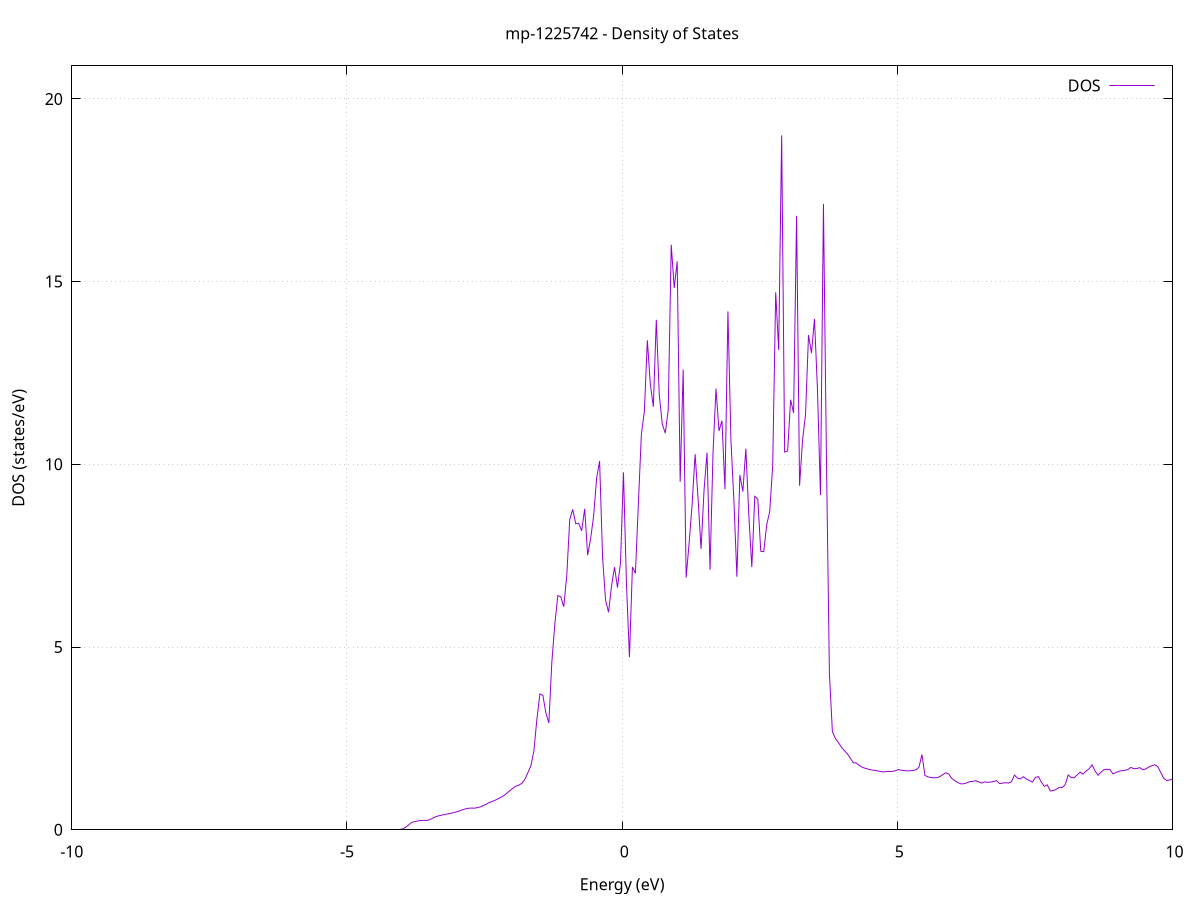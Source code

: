 set title 'mp-1225742 - Density of States'
set xlabel 'Energy (eV)'
set ylabel 'DOS (states/eV)'
set grid
set xrange [-10:10]
set yrange [0:20.903]
set xzeroaxis lt -1
set terminal png size 800,600
set output 'mp-1225742_dos_gnuplot.png'
plot '-' using 1:2 with lines title 'DOS'
-69.067800 0.000000
-69.013600 0.000000
-68.959400 0.000000
-68.905100 0.000000
-68.850900 0.000000
-68.796700 0.000000
-68.742400 0.000000
-68.688200 0.000000
-68.634000 0.000000
-68.579700 0.000000
-68.525500 0.000000
-68.471300 0.000000
-68.417000 0.000000
-68.362800 0.000000
-68.308600 0.000000
-68.254300 0.000000
-68.200100 0.000000
-68.145900 0.000000
-68.091600 0.000000
-68.037400 0.000000
-67.983200 0.000000
-67.929000 0.000000
-67.874700 0.000000
-67.820500 0.000000
-67.766300 0.000000
-67.712000 0.000000
-67.657800 0.000000
-67.603600 0.000000
-67.549300 0.000000
-67.495100 0.000000
-67.440900 0.000000
-67.386600 0.000000
-67.332400 0.000000
-67.278200 0.000000
-67.223900 0.000000
-67.169700 0.000000
-67.115500 0.000000
-67.061200 0.000000
-67.007000 0.000000
-66.952800 0.000000
-66.898500 0.000000
-66.844300 0.000000
-66.790100 0.000000
-66.735800 0.000000
-66.681600 0.000000
-66.627400 0.000000
-66.573100 0.000000
-66.518900 0.000000
-66.464700 0.000000
-66.410400 0.000000
-66.356200 0.000000
-66.302000 0.000000
-66.247800 0.000000
-66.193500 0.000000
-66.139300 0.000000
-66.085100 0.000000
-66.030800 0.000000
-65.976600 0.000000
-65.922400 0.000000
-65.868100 0.000000
-65.813900 0.000000
-65.759700 0.000000
-65.705400 0.000000
-65.651200 0.000000
-65.597000 0.000000
-65.542700 0.000000
-65.488500 0.000000
-65.434300 0.000000
-65.380000 0.000000
-65.325800 0.000000
-65.271600 0.000000
-65.217300 0.000000
-65.163100 0.000000
-65.108900 0.000000
-65.054600 0.000000
-65.000400 0.000000
-64.946200 0.000000
-64.891900 0.000000
-64.837700 0.000000
-64.783500 0.000000
-64.729200 0.000000
-64.675000 0.000000
-64.620800 0.000000
-64.566500 0.000000
-64.512300 0.000000
-64.458100 0.000000
-64.403900 0.000000
-64.349600 0.000000
-64.295400 0.000000
-64.241200 0.000000
-64.186900 0.000000
-64.132700 0.000000
-64.078500 0.000000
-64.024200 0.000000
-63.970000 0.000000
-63.915800 0.000000
-63.861500 0.000000
-63.807300 0.000000
-63.753100 0.000000
-63.698800 0.000000
-63.644600 0.000000
-63.590400 0.000000
-63.536100 0.000000
-63.481900 0.000000
-63.427700 0.000000
-63.373400 0.000000
-63.319200 0.000000
-63.265000 0.000000
-63.210700 0.000000
-63.156500 0.000000
-63.102300 0.000000
-63.048000 0.000000
-62.993800 0.000000
-62.939600 0.000000
-62.885300 0.000000
-62.831100 0.000000
-62.776900 0.000000
-62.722700 0.000000
-62.668400 0.000000
-62.614200 0.000000
-62.560000 0.000000
-62.505700 0.000000
-62.451500 0.000000
-62.397300 0.000000
-62.343000 0.000000
-62.288800 0.000000
-62.234600 0.000000
-62.180300 0.000000
-62.126100 0.000000
-62.071900 0.000000
-62.017600 0.000000
-61.963400 0.000000
-61.909200 0.000000
-61.854900 0.000000
-61.800700 0.000000
-61.746500 0.000000
-61.692200 0.000000
-61.638000 0.000000
-61.583800 0.000000
-61.529500 0.000000
-61.475300 0.000000
-61.421100 0.000000
-61.366800 0.000000
-61.312600 0.000000
-61.258400 0.000000
-61.204100 0.000000
-61.149900 0.000000
-61.095700 0.000000
-61.041500 0.000000
-60.987200 0.000000
-60.933000 0.000000
-60.878800 0.000000
-60.824500 0.000000
-60.770300 0.000000
-60.716100 0.000000
-60.661800 0.000000
-60.607600 0.000000
-60.553400 0.000000
-60.499100 0.000000
-60.444900 0.000000
-60.390700 0.000000
-60.336400 0.000000
-60.282200 0.000000
-60.228000 0.000000
-60.173700 0.000000
-60.119500 0.000000
-60.065300 0.000000
-60.011000 0.000000
-59.956800 0.000000
-59.902600 0.000000
-59.848300 0.000000
-59.794100 0.000000
-59.739900 0.000000
-59.685600 0.000000
-59.631400 0.000000
-59.577200 0.000000
-59.522900 0.000000
-59.468700 0.000000
-59.414500 0.000000
-59.360300 0.000000
-59.306000 0.000000
-59.251800 0.000000
-59.197600 0.000000
-59.143300 0.000000
-59.089100 0.000000
-59.034900 0.000000
-58.980600 0.000000
-58.926400 0.000000
-58.872200 0.000000
-58.817900 0.000000
-58.763700 0.000000
-58.709500 0.000000
-58.655200 0.000000
-58.601000 0.000000
-58.546800 0.000000
-58.492500 0.000000
-58.438300 0.000000
-58.384100 0.000000
-58.329800 0.000000
-58.275600 0.000000
-58.221400 0.000000
-58.167100 0.000000
-58.112900 0.000000
-58.058700 0.000000
-58.004400 0.000000
-57.950200 0.000000
-57.896000 0.000000
-57.841700 0.000000
-57.787500 0.000000
-57.733300 0.000000
-57.679000 0.000000
-57.624800 0.000000
-57.570600 0.000000
-57.516400 0.000000
-57.462100 0.000000
-57.407900 0.000000
-57.353700 0.000000
-57.299400 0.000000
-57.245200 0.000000
-57.191000 0.000000
-57.136700 0.000000
-57.082500 0.000000
-57.028300 0.000000
-56.974000 0.000000
-56.919800 0.000000
-56.865600 0.000000
-56.811300 0.000000
-56.757100 0.000000
-56.702900 0.000000
-56.648600 0.000000
-56.594400 0.000000
-56.540200 0.000000
-56.485900 0.000000
-56.431700 0.000000
-56.377500 0.000000
-56.323200 0.000000
-56.269000 0.000000
-56.214800 0.000000
-56.160500 0.000000
-56.106300 0.000000
-56.052100 0.000000
-55.997800 0.000000
-55.943600 0.000000
-55.889400 0.000000
-55.835200 0.000000
-55.780900 0.000000
-55.726700 0.000000
-55.672500 0.000000
-55.618200 0.000000
-55.564000 0.000000
-55.509800 0.000000
-55.455500 0.000000
-55.401300 0.000000
-55.347100 0.000000
-55.292800 0.000000
-55.238600 0.000000
-55.184400 0.000000
-55.130100 0.000000
-55.075900 0.000000
-55.021700 0.000000
-54.967400 0.000000
-54.913200 0.000000
-54.859000 0.000000
-54.804700 0.000000
-54.750500 0.000000
-54.696300 0.000000
-54.642000 0.000000
-54.587800 0.000000
-54.533600 0.000000
-54.479300 0.000000
-54.425100 0.000000
-54.370900 0.000000
-54.316600 0.000000
-54.262400 0.000000
-54.208200 0.000000
-54.154000 0.000000
-54.099700 0.000000
-54.045500 0.000000
-53.991300 0.000000
-53.937000 0.000000
-53.882800 0.000000
-53.828600 0.000000
-53.774300 0.000000
-53.720100 0.000000
-53.665900 0.000000
-53.611600 0.000000
-53.557400 0.000000
-53.503200 0.000000
-53.448900 0.000000
-53.394700 0.000000
-53.340500 0.000000
-53.286200 0.000000
-53.232000 0.000000
-53.177800 0.000000
-53.123500 0.000000
-53.069300 0.000000
-53.015100 0.000000
-52.960800 0.000000
-52.906600 0.000000
-52.852400 0.000000
-52.798100 0.000000
-52.743900 0.000000
-52.689700 0.000000
-52.635400 0.000000
-52.581200 0.000000
-52.527000 0.000000
-52.472700 0.000000
-52.418500 0.000000
-52.364300 0.000000
-52.310100 0.000000
-52.255800 0.000000
-52.201600 0.000000
-52.147400 0.000000
-52.093100 0.000000
-52.038900 0.000000
-51.984700 0.000000
-51.930400 0.000000
-51.876200 0.000000
-51.822000 0.000000
-51.767700 0.000000
-51.713500 0.000000
-51.659300 0.000000
-51.605000 0.000000
-51.550800 0.000000
-51.496600 0.000000
-51.442300 0.000000
-51.388100 0.000000
-51.333900 0.000000
-51.279600 0.000000
-51.225400 0.000000
-51.171200 0.000000
-51.116900 0.000000
-51.062700 0.000000
-51.008500 0.000000
-50.954200 0.000000
-50.900000 0.000000
-50.845800 0.000000
-50.791500 0.000000
-50.737300 0.000000
-50.683100 0.000000
-50.628900 0.000000
-50.574600 0.000000
-50.520400 0.000000
-50.466200 0.000000
-50.411900 0.000000
-50.357700 0.000000
-50.303500 0.000000
-50.249200 0.000000
-50.195000 0.000000
-50.140800 0.000000
-50.086500 0.000000
-50.032300 0.000000
-49.978100 0.000000
-49.923800 0.000000
-49.869600 0.000000
-49.815400 0.000000
-49.761100 0.000000
-49.706900 0.000000
-49.652700 0.000000
-49.598400 0.000000
-49.544200 0.000000
-49.490000 0.000000
-49.435700 0.000000
-49.381500 0.000000
-49.327300 0.000000
-49.273000 0.000000
-49.218800 0.000000
-49.164600 0.000000
-49.110300 0.000000
-49.056100 0.000000
-49.001900 0.000000
-48.947700 0.000000
-48.893400 0.000000
-48.839200 0.000000
-48.785000 0.000000
-48.730700 0.000000
-48.676500 0.000000
-48.622300 0.000000
-48.568000 0.000000
-48.513800 0.000000
-48.459600 0.000000
-48.405300 0.000000
-48.351100 0.000000
-48.296900 0.000000
-48.242600 0.000000
-48.188400 0.000000
-48.134200 0.000000
-48.079900 0.000000
-48.025700 0.000000
-47.971500 0.000000
-47.917200 0.000000
-47.863000 0.000000
-47.808800 0.000000
-47.754500 0.000000
-47.700300 0.000000
-47.646100 0.000000
-47.591800 0.000000
-47.537600 0.000000
-47.483400 0.000000
-47.429100 0.000000
-47.374900 0.000000
-47.320700 0.000000
-47.266400 0.000000
-47.212200 0.000000
-47.158000 0.000000
-47.103800 0.000000
-47.049500 0.000000
-46.995300 0.000000
-46.941100 0.000000
-46.886800 0.000000
-46.832600 0.000000
-46.778400 0.000000
-46.724100 0.000000
-46.669900 0.000000
-46.615700 0.000000
-46.561400 0.000000
-46.507200 0.000000
-46.453000 0.000000
-46.398700 0.000000
-46.344500 0.000000
-46.290300 0.000000
-46.236000 0.000000
-46.181800 0.000000
-46.127600 0.000000
-46.073300 0.000000
-46.019100 0.000000
-45.964900 0.000000
-45.910600 0.000000
-45.856400 0.000000
-45.802200 0.000000
-45.747900 0.000000
-45.693700 0.000000
-45.639500 0.000000
-45.585200 0.000000
-45.531000 0.000000
-45.476800 0.000000
-45.422600 0.000000
-45.368300 0.000000
-45.314100 0.000000
-45.259900 0.000000
-45.205600 0.000000
-45.151400 0.000000
-45.097200 0.000000
-45.042900 0.000000
-44.988700 0.000000
-44.934500 0.000000
-44.880200 0.000000
-44.826000 0.000000
-44.771800 0.000000
-44.717500 0.000000
-44.663300 0.000000
-44.609100 0.000000
-44.554800 0.000000
-44.500600 0.000000
-44.446400 0.000000
-44.392100 0.000000
-44.337900 0.000000
-44.283700 0.000000
-44.229400 0.000000
-44.175200 0.000000
-44.121000 0.000000
-44.066700 0.000000
-44.012500 0.000000
-43.958300 0.000000
-43.904000 0.000000
-43.849800 0.000000
-43.795600 0.000000
-43.741400 0.000000
-43.687100 0.000000
-43.632900 0.000000
-43.578700 0.000000
-43.524400 0.000000
-43.470200 0.000000
-43.416000 0.000000
-43.361700 0.000000
-43.307500 0.000000
-43.253300 0.000000
-43.199000 0.000000
-43.144800 0.000000
-43.090600 0.000000
-43.036300 0.000000
-42.982100 0.000000
-42.927900 0.000000
-42.873600 0.000000
-42.819400 0.000000
-42.765200 0.000000
-42.710900 0.000000
-42.656700 0.000000
-42.602500 0.000000
-42.548200 0.000000
-42.494000 0.000000
-42.439800 0.000000
-42.385500 0.000000
-42.331300 0.000000
-42.277100 0.000000
-42.222800 0.000000
-42.168600 0.000000
-42.114400 0.000000
-42.060200 0.000000
-42.005900 0.000000
-41.951700 0.000000
-41.897500 0.000000
-41.843200 0.000000
-41.789000 0.000000
-41.734800 0.000000
-41.680500 0.000000
-41.626300 0.000000
-41.572100 0.000000
-41.517800 0.000000
-41.463600 0.000000
-41.409400 0.000000
-41.355100 0.000000
-41.300900 0.000000
-41.246700 0.000000
-41.192400 0.000000
-41.138200 0.000000
-41.084000 0.000000
-41.029700 0.000000
-40.975500 0.000000
-40.921300 0.000000
-40.867000 0.000000
-40.812800 0.000000
-40.758600 0.000000
-40.704300 0.000000
-40.650100 0.000000
-40.595900 0.000000
-40.541600 0.000000
-40.487400 0.000000
-40.433200 0.000000
-40.378900 0.000000
-40.324700 0.000000
-40.270500 0.000000
-40.216300 0.000000
-40.162000 0.000000
-40.107800 0.000000
-40.053600 0.000000
-39.999300 0.000000
-39.945100 0.000000
-39.890900 0.000000
-39.836600 0.000000
-39.782400 0.000000
-39.728200 0.000000
-39.673900 0.000000
-39.619700 0.000000
-39.565500 0.000000
-39.511200 0.000000
-39.457000 0.000000
-39.402800 0.000000
-39.348500 0.000000
-39.294300 0.000000
-39.240100 0.000000
-39.185800 0.000000
-39.131600 0.000000
-39.077400 0.000000
-39.023100 0.000000
-38.968900 0.000000
-38.914700 0.000000
-38.860400 0.000000
-38.806200 0.000000
-38.752000 0.000000
-38.697700 0.000000
-38.643500 0.000000
-38.589300 0.000000
-38.535100 0.000000
-38.480800 0.000000
-38.426600 0.000000
-38.372400 0.000000
-38.318100 0.000000
-38.263900 0.000000
-38.209700 0.000000
-38.155400 0.000000
-38.101200 0.000000
-38.047000 0.000000
-37.992700 0.000000
-37.938500 0.000000
-37.884300 0.000000
-37.830000 0.000000
-37.775800 0.000000
-37.721600 0.000000
-37.667300 0.000000
-37.613100 0.000000
-37.558900 0.000000
-37.504600 0.000000
-37.450400 0.000000
-37.396200 0.000000
-37.341900 0.000000
-37.287700 0.000000
-37.233500 0.000000
-37.179200 0.000000
-37.125000 0.000000
-37.070800 0.000000
-37.016500 0.000000
-36.962300 0.000000
-36.908100 0.000000
-36.853900 0.000000
-36.799600 0.000000
-36.745400 0.000000
-36.691200 0.000000
-36.636900 0.000000
-36.582700 0.000000
-36.528500 0.000000
-36.474200 0.000000
-36.420000 0.000000
-36.365800 0.000000
-36.311500 0.000000
-36.257300 0.000000
-36.203100 0.000000
-36.148800 0.000000
-36.094600 0.000000
-36.040400 0.000000
-35.986100 0.000000
-35.931900 0.000000
-35.877700 0.000000
-35.823400 0.000000
-35.769200 0.000000
-35.715000 0.000000
-35.660700 0.000000
-35.606500 0.000000
-35.552300 0.000000
-35.498000 0.000000
-35.443800 0.000000
-35.389600 0.000000
-35.335300 0.000000
-35.281100 0.000000
-35.226900 0.000000
-35.172600 0.000000
-35.118400 0.000000
-35.064200 0.000000
-35.010000 0.000000
-34.955700 0.000000
-34.901500 0.000000
-34.847300 0.000000
-34.793000 0.000000
-34.738800 0.000000
-34.684600 0.000000
-34.630300 0.000000
-34.576100 0.000000
-34.521900 0.000000
-34.467600 0.000000
-34.413400 0.000000
-34.359200 0.000000
-34.304900 0.000000
-34.250700 0.000000
-34.196500 0.000000
-34.142200 0.000000
-34.088000 0.000000
-34.033800 0.000000
-33.979500 0.000000
-33.925300 0.000000
-33.871100 0.000000
-33.816800 0.000000
-33.762600 0.000000
-33.708400 0.000000
-33.654100 0.000000
-33.599900 0.000000
-33.545700 0.000000
-33.491400 0.000000
-33.437200 0.000000
-33.383000 0.000000
-33.328800 0.000000
-33.274500 0.000000
-33.220300 0.000000
-33.166100 0.000000
-33.111800 0.000000
-33.057600 0.000000
-33.003400 0.000000
-32.949100 0.000000
-32.894900 0.000000
-32.840700 0.000000
-32.786400 0.000000
-32.732200 0.000000
-32.678000 0.000000
-32.623700 0.000000
-32.569500 0.000000
-32.515300 0.000000
-32.461000 0.000000
-32.406800 0.000000
-32.352600 0.000000
-32.298300 0.000000
-32.244100 0.000000
-32.189900 0.000000
-32.135600 0.000000
-32.081400 0.000000
-32.027200 0.000000
-31.972900 0.000000
-31.918700 0.000000
-31.864500 0.000000
-31.810200 0.000000
-31.756000 0.000000
-31.701800 0.000000
-31.647600 0.000000
-31.593300 0.000000
-31.539100 0.000000
-31.484900 0.000000
-31.430600 0.000000
-31.376400 0.000000
-31.322200 0.000000
-31.267900 0.000000
-31.213700 0.000000
-31.159500 0.000000
-31.105200 0.000000
-31.051000 0.000000
-30.996800 0.000000
-30.942500 0.000000
-30.888300 0.000000
-30.834100 0.000000
-30.779800 0.000000
-30.725600 0.000000
-30.671400 0.000000
-30.617100 0.000000
-30.562900 0.000000
-30.508700 0.000000
-30.454400 0.000000
-30.400200 0.000000
-30.346000 0.000000
-30.291700 0.000000
-30.237500 0.000000
-30.183300 0.000000
-30.129000 0.000000
-30.074800 0.000000
-30.020600 0.000000
-29.966300 0.000000
-29.912100 0.000000
-29.857900 0.000000
-29.803700 0.000000
-29.749400 0.000000
-29.695200 0.000000
-29.641000 0.000000
-29.586700 0.000000
-29.532500 0.000000
-29.478300 0.000000
-29.424000 0.000000
-29.369800 0.000000
-29.315600 0.000000
-29.261300 0.000000
-29.207100 0.000000
-29.152900 0.000000
-29.098600 0.000000
-29.044400 0.000000
-28.990200 0.000000
-28.935900 0.000000
-28.881700 0.000000
-28.827500 0.000000
-28.773200 0.000000
-28.719000 0.000000
-28.664800 0.000000
-28.610500 0.000000
-28.556300 0.000000
-28.502100 0.000000
-28.447800 0.000000
-28.393600 0.000000
-28.339400 0.000000
-28.285100 0.000000
-28.230900 0.000000
-28.176700 0.000000
-28.122500 0.000000
-28.068200 0.000000
-28.014000 0.000000
-27.959800 0.000000
-27.905500 0.000000
-27.851300 0.000000
-27.797100 0.000000
-27.742800 0.000000
-27.688600 0.000000
-27.634400 0.000000
-27.580100 0.000000
-27.525900 0.000000
-27.471700 0.000000
-27.417400 0.000000
-27.363200 0.000000
-27.309000 0.000000
-27.254700 0.000000
-27.200500 0.000000
-27.146300 0.000000
-27.092000 0.000000
-27.037800 0.000000
-26.983600 0.000000
-26.929300 0.000000
-26.875100 0.000000
-26.820900 0.000000
-26.766600 0.000000
-26.712400 0.000000
-26.658200 0.000000
-26.603900 0.000000
-26.549700 0.000000
-26.495500 0.000000
-26.441300 0.000000
-26.387000 0.000000
-26.332800 0.000000
-26.278600 0.000000
-26.224300 0.000000
-26.170100 0.000000
-26.115900 0.000000
-26.061600 0.000000
-26.007400 0.000000
-25.953200 0.000000
-25.898900 0.000000
-25.844700 0.000000
-25.790500 0.000000
-25.736200 0.000000
-25.682000 0.000000
-25.627800 0.000000
-25.573500 0.000000
-25.519300 0.000000
-25.465100 0.000000
-25.410800 0.000000
-25.356600 0.000000
-25.302400 0.000000
-25.248100 0.000000
-25.193900 0.000000
-25.139700 0.000000
-25.085400 0.000000
-25.031200 0.000000
-24.977000 0.000000
-24.922700 0.000000
-24.868500 0.000000
-24.814300 0.000000
-24.760100 0.000000
-24.705800 0.000000
-24.651600 0.000000
-24.597400 0.000000
-24.543100 0.000000
-24.488900 0.000000
-24.434700 0.000000
-24.380400 0.000000
-24.326200 0.000000
-24.272000 0.000000
-24.217700 0.000000
-24.163500 0.000000
-24.109300 0.000000
-24.055000 0.000000
-24.000800 0.000000
-23.946600 0.000000
-23.892300 0.000000
-23.838100 0.000000
-23.783900 0.000000
-23.729600 0.000000
-23.675400 0.000000
-23.621200 0.000000
-23.566900 0.000000
-23.512700 0.000000
-23.458500 0.000000
-23.404200 0.000000
-23.350000 0.000000
-23.295800 0.000000
-23.241500 0.000000
-23.187300 0.000000
-23.133100 0.000000
-23.078800 0.000000
-23.024600 0.000000
-22.970400 0.000000
-22.916200 0.000000
-22.861900 0.000000
-22.807700 0.000000
-22.753500 0.000000
-22.699200 0.000000
-22.645000 0.000000
-22.590800 0.000000
-22.536500 0.000000
-22.482300 0.000000
-22.428100 0.000000
-22.373800 0.000000
-22.319600 0.000000
-22.265400 0.000000
-22.211100 0.000000
-22.156900 0.000000
-22.102700 0.000000
-22.048400 0.000000
-21.994200 0.000000
-21.940000 0.000000
-21.885700 0.000000
-21.831500 0.000000
-21.777300 0.000000
-21.723000 0.000000
-21.668800 0.000000
-21.614600 0.000000
-21.560300 0.000000
-21.506100 0.000000
-21.451900 0.000000
-21.397600 0.000000
-21.343400 0.000000
-21.289200 0.000000
-21.235000 0.000000
-21.180700 0.000000
-21.126500 0.000000
-21.072300 0.000000
-21.018000 0.000000
-20.963800 0.000000
-20.909600 0.000000
-20.855300 0.000000
-20.801100 0.000000
-20.746900 0.000000
-20.692600 0.000000
-20.638400 0.000000
-20.584200 0.000000
-20.529900 0.000000
-20.475700 0.000000
-20.421500 0.000000
-20.367200 0.000000
-20.313000 0.000000
-20.258800 0.000000
-20.204500 0.000000
-20.150300 0.000000
-20.096100 0.000000
-20.041800 0.000000
-19.987600 0.000000
-19.933400 0.000000
-19.879100 0.000000
-19.824900 0.000000
-19.770700 0.000000
-19.716400 0.000000
-19.662200 0.000000
-19.608000 0.000000
-19.553800 0.000000
-19.499500 0.000000
-19.445300 0.000000
-19.391100 0.000000
-19.336800 0.000000
-19.282600 0.000000
-19.228400 0.000000
-19.174100 0.000000
-19.119900 0.000000
-19.065700 0.000000
-19.011400 0.000000
-18.957200 0.000000
-18.903000 0.000000
-18.848700 0.000000
-18.794500 0.000000
-18.740300 0.000000
-18.686000 0.000000
-18.631800 0.000000
-18.577600 0.000000
-18.523300 0.000000
-18.469100 0.000000
-18.414900 0.000000
-18.360600 0.000000
-18.306400 0.000000
-18.252200 0.000000
-18.197900 0.000000
-18.143700 0.000000
-18.089500 0.000000
-18.035200 0.000000
-17.981000 0.000000
-17.926800 0.000000
-17.872500 0.000000
-17.818300 0.000000
-17.764100 0.000000
-17.709900 0.000000
-17.655600 0.000000
-17.601400 0.000000
-17.547200 0.000000
-17.492900 0.000000
-17.438700 0.000000
-17.384500 0.000000
-17.330200 0.000000
-17.276000 0.000000
-17.221800 0.000000
-17.167500 0.000000
-17.113300 0.000000
-17.059100 0.000000
-17.004800 0.000000
-16.950600 0.000000
-16.896400 0.000000
-16.842100 0.000000
-16.787900 0.000000
-16.733700 0.000000
-16.679400 0.000000
-16.625200 0.000000
-16.571000 0.000000
-16.516700 0.000000
-16.462500 0.000000
-16.408300 0.000000
-16.354000 0.000000
-16.299800 0.000000
-16.245600 0.000000
-16.191300 0.000000
-16.137100 0.000000
-16.082900 0.000000
-16.028700 0.000000
-15.974400 0.000000
-15.920200 0.000000
-15.866000 0.000000
-15.811700 0.000000
-15.757500 0.000000
-15.703300 0.000000
-15.649000 0.000000
-15.594800 0.000000
-15.540600 0.000000
-15.486300 0.000000
-15.432100 0.000000
-15.377900 0.000000
-15.323600 0.000000
-15.269400 0.000000
-15.215200 0.000000
-15.160900 0.000000
-15.106700 0.000000
-15.052500 0.000000
-14.998200 0.000000
-14.944000 0.000000
-14.889800 0.000000
-14.835500 0.000000
-14.781300 0.000000
-14.727100 0.000000
-14.672800 0.000000
-14.618600 0.000000
-14.564400 0.000000
-14.510100 0.000000
-14.455900 0.000000
-14.401700 0.000000
-14.347500 0.000000
-14.293200 0.000000
-14.239000 0.000000
-14.184800 0.000000
-14.130500 0.000000
-14.076300 0.000000
-14.022100 0.000000
-13.967800 0.000000
-13.913600 0.000000
-13.859400 0.000000
-13.805100 0.000000
-13.750900 0.000000
-13.696700 0.000000
-13.642400 0.000000
-13.588200 0.000000
-13.534000 0.000000
-13.479700 0.000000
-13.425500 0.000000
-13.371300 0.000000
-13.317000 0.000000
-13.262800 0.000000
-13.208600 0.000000
-13.154300 0.000000
-13.100100 0.000000
-13.045900 0.000000
-12.991600 0.000000
-12.937400 0.000000
-12.883200 0.000000
-12.828900 0.000000
-12.774700 0.000000
-12.720500 0.000000
-12.666200 0.000000
-12.612000 0.000000
-12.557800 0.000000
-12.503600 0.000000
-12.449300 0.000000
-12.395100 0.000000
-12.340900 0.000000
-12.286600 0.000000
-12.232400 0.000000
-12.178200 0.000000
-12.123900 0.000000
-12.069700 0.000000
-12.015500 0.000000
-11.961200 0.000000
-11.907000 0.000000
-11.852800 0.000000
-11.798500 0.000000
-11.744300 0.000000
-11.690100 0.000000
-11.635800 0.000000
-11.581600 0.000000
-11.527400 0.000000
-11.473100 0.000000
-11.418900 0.000000
-11.364700 0.000000
-11.310400 0.000000
-11.256200 0.000000
-11.202000 0.000000
-11.147700 0.000000
-11.093500 0.000000
-11.039300 0.000000
-10.985000 0.000000
-10.930800 0.000000
-10.876600 0.000000
-10.822400 0.000000
-10.768100 0.000000
-10.713900 0.000000
-10.659700 0.000000
-10.605400 0.000000
-10.551200 0.000000
-10.497000 0.000000
-10.442700 0.000000
-10.388500 0.000000
-10.334300 0.000000
-10.280000 0.000000
-10.225800 0.000000
-10.171600 0.000000
-10.117300 0.000000
-10.063100 0.000000
-10.008900 0.000000
-9.954600 0.000000
-9.900400 0.000000
-9.846200 0.000000
-9.791900 0.000000
-9.737700 0.000000
-9.683500 0.000000
-9.629200 0.000000
-9.575000 0.000000
-9.520800 0.000000
-9.466500 0.000000
-9.412300 0.000000
-9.358100 0.000000
-9.303800 0.000000
-9.249600 0.000000
-9.195400 0.000000
-9.141200 0.000000
-9.086900 0.000000
-9.032700 0.000000
-8.978500 0.000000
-8.924200 0.000000
-8.870000 0.000000
-8.815800 0.000000
-8.761500 0.000000
-8.707300 0.000000
-8.653100 0.000000
-8.598800 0.000000
-8.544600 0.000000
-8.490400 0.000000
-8.436100 0.000000
-8.381900 0.000000
-8.327700 0.000000
-8.273400 0.000000
-8.219200 0.000000
-8.165000 0.000000
-8.110700 0.000000
-8.056500 0.000000
-8.002300 0.000000
-7.948000 0.000000
-7.893800 0.000000
-7.839600 0.000000
-7.785300 0.000000
-7.731100 0.000000
-7.676900 0.000000
-7.622600 0.000000
-7.568400 0.000000
-7.514200 0.000000
-7.460000 0.000000
-7.405700 0.000000
-7.351500 0.000000
-7.297300 0.000000
-7.243000 0.000000
-7.188800 0.000000
-7.134600 0.000000
-7.080300 0.000000
-7.026100 0.000000
-6.971900 0.000000
-6.917600 0.000000
-6.863400 0.000000
-6.809200 0.000000
-6.754900 0.000000
-6.700700 0.000000
-6.646500 0.000000
-6.592200 0.000000
-6.538000 0.000000
-6.483800 0.000000
-6.429500 0.000000
-6.375300 0.000000
-6.321100 0.000000
-6.266800 0.000000
-6.212600 0.000000
-6.158400 0.000000
-6.104100 0.000000
-6.049900 0.000000
-5.995700 0.000000
-5.941400 0.000000
-5.887200 0.000000
-5.833000 0.000000
-5.778700 0.000000
-5.724500 0.000000
-5.670300 0.000000
-5.616100 0.000000
-5.561800 0.000000
-5.507600 0.000000
-5.453400 0.000000
-5.399100 0.000000
-5.344900 0.000000
-5.290700 0.000000
-5.236400 0.000000
-5.182200 0.000000
-5.128000 0.000000
-5.073700 0.000000
-5.019500 0.000000
-4.965300 0.000000
-4.911000 0.000000
-4.856800 0.000000
-4.802600 0.000000
-4.748300 0.000000
-4.694100 0.000000
-4.639900 0.000000
-4.585600 0.000000
-4.531400 0.000000
-4.477200 0.000000
-4.422900 0.000000
-4.368700 0.000000
-4.314500 0.000000
-4.260200 0.000000
-4.206000 0.000000
-4.151800 0.000000
-4.097500 0.000000
-4.043300 0.000000
-3.989100 0.024200
-3.934900 0.069700
-3.880600 0.129000
-3.826400 0.200600
-3.772200 0.221900
-3.717900 0.238900
-3.663700 0.253000
-3.609500 0.260300
-3.555200 0.252600
-3.501000 0.275200
-3.446800 0.311900
-3.392500 0.354400
-3.338300 0.380000
-3.284100 0.398500
-3.229800 0.417000
-3.175600 0.433600
-3.121400 0.449700
-3.067100 0.467000
-3.012900 0.487900
-2.958700 0.515500
-2.904400 0.545500
-2.850200 0.570800
-2.796000 0.588500
-2.741700 0.593100
-2.687500 0.591400
-2.633300 0.604300
-2.579000 0.625600
-2.524800 0.660200
-2.470600 0.699500
-2.416300 0.746400
-2.362100 0.773200
-2.307900 0.808200
-2.253700 0.847400
-2.199400 0.891200
-2.145200 0.941500
-2.091000 1.005500
-2.036700 1.074200
-1.982500 1.139400
-1.928300 1.194400
-1.874000 1.223500
-1.819800 1.272500
-1.765600 1.386400
-1.711300 1.567000
-1.657100 1.754400
-1.602900 2.166300
-1.548600 3.031500
-1.494400 3.719000
-1.440200 3.677000
-1.385900 3.198300
-1.331700 2.923300
-1.277500 4.587800
-1.223200 5.626200
-1.169000 6.407100
-1.114800 6.376200
-1.060500 6.100700
-1.006300 6.953300
-0.952100 8.492700
-0.897800 8.767400
-0.843600 8.375000
-0.789400 8.385800
-0.735100 8.182300
-0.680900 8.781600
-0.626700 7.512800
-0.572400 7.969300
-0.518200 8.583100
-0.464000 9.618700
-0.409800 10.089400
-0.355500 7.462200
-0.301300 6.284600
-0.247100 5.950800
-0.192800 6.673700
-0.138600 7.187000
-0.084400 6.626900
-0.030100 7.307700
0.024100 9.779400
0.078300 6.735300
0.132600 4.722000
0.186800 7.192600
0.241000 7.018200
0.295300 8.936100
0.349500 10.822100
0.403700 11.450900
0.458000 13.393500
0.512200 12.191900
0.566400 11.575400
0.620700 13.954800
0.674900 11.897700
0.729100 11.098600
0.783400 10.855200
0.837600 11.491800
0.891800 16.008800
0.946100 14.827700
1.000300 15.553000
1.054500 9.522500
1.108800 12.593300
1.163000 6.903400
1.217200 7.845800
1.271400 8.907000
1.325700 10.278000
1.379900 9.049200
1.434100 7.681900
1.488400 9.298700
1.542600 10.322100
1.596800 7.114600
1.651100 10.311000
1.705300 12.072200
1.759500 10.914700
1.813800 11.191900
1.868000 9.315300
1.922200 14.185000
1.976500 10.672100
2.030700 8.996700
2.084900 6.923900
2.139200 9.710100
2.193400 9.254900
2.247600 10.427800
2.301900 8.601900
2.356100 7.187700
2.410300 9.124600
2.464600 9.046700
2.518800 7.622000
2.573000 7.609900
2.627300 8.350300
2.681500 8.705000
2.735700 9.964200
2.790000 14.709500
2.844200 13.126600
2.898400 19.002300
2.952600 10.335800
3.006900 10.364500
3.061100 11.768700
3.115300 11.406200
3.169600 16.800000
3.223800 9.413700
3.278000 10.661600
3.332300 11.365600
3.386500 13.537000
3.440700 13.042400
3.495000 13.978300
3.549200 12.032700
3.603400 9.159300
3.657700 17.126100
3.711900 10.177300
3.766100 4.278000
3.820400 2.681600
3.874600 2.499200
3.928800 2.389000
3.983100 2.262100
4.037300 2.169000
4.091500 2.079500
4.145800 1.959900
4.200000 1.835400
4.254200 1.828700
4.308500 1.759500
4.362700 1.712200
4.416900 1.681400
4.471200 1.659100
4.525400 1.641300
4.579600 1.626100
4.633900 1.614300
4.688100 1.594900
4.742300 1.582500
4.796500 1.592200
4.850800 1.596800
4.905000 1.597600
4.959200 1.611900
5.013500 1.646600
5.067700 1.632000
5.121900 1.620000
5.176200 1.612600
5.230400 1.615200
5.284600 1.620600
5.338900 1.641900
5.393100 1.712000
5.447300 2.058900
5.501600 1.488000
5.555800 1.446900
5.610000 1.430900
5.664300 1.421500
5.718500 1.424300
5.772700 1.455500
5.827000 1.509700
5.881200 1.559200
5.935400 1.524800
5.989700 1.403300
6.043900 1.343000
6.098100 1.293800
6.152400 1.256300
6.206600 1.259400
6.260800 1.282200
6.315100 1.317800
6.369300 1.324500
6.423500 1.342600
6.477700 1.312800
6.532000 1.278200
6.586200 1.309600
6.640400 1.301000
6.694700 1.304200
6.748900 1.318000
6.803100 1.344700
6.857400 1.264900
6.911600 1.275900
6.965800 1.288000
7.020100 1.278900
7.074300 1.314000
7.128500 1.497600
7.182800 1.413100
7.237000 1.395000
7.291200 1.452500
7.345500 1.388000
7.399700 1.344900
7.453900 1.305100
7.508200 1.430900
7.562400 1.455600
7.616600 1.306000
7.670900 1.188100
7.725100 1.230000
7.779300 1.062500
7.833600 1.071800
7.887800 1.110100
7.942000 1.161300
7.996300 1.158400
8.050500 1.234500
8.104700 1.499900
8.158900 1.427200
8.213200 1.422500
8.267400 1.503800
8.321600 1.575000
8.375900 1.527100
8.430100 1.606900
8.484300 1.668000
8.538600 1.776500
8.592800 1.606900
8.647000 1.492500
8.701300 1.578100
8.755500 1.645800
8.809700 1.658300
8.864000 1.646700
8.918200 1.530400
8.972400 1.565500
9.026700 1.600400
9.080900 1.617200
9.135100 1.628500
9.189400 1.646600
9.243600 1.706700
9.297800 1.673100
9.352100 1.676400
9.406300 1.700400
9.460500 1.642800
9.514800 1.663900
9.569000 1.715500
9.623200 1.752500
9.677500 1.779800
9.731700 1.729900
9.785900 1.572300
9.840100 1.408700
9.894400 1.349400
9.948600 1.362400
10.002800 1.394600
10.057100 1.353100
10.111300 1.296500
10.165500 1.277100
10.219800 1.287000
10.274000 1.300500
10.328200 1.333500
10.382500 1.332500
10.436700 1.388900
10.490900 1.549600
10.545200 1.690200
10.599400 1.866500
10.653600 2.144000
10.707900 2.153500
10.762100 1.988700
10.816300 1.805200
10.870600 1.719300
10.924800 1.652000
10.979000 1.594200
11.033300 1.528400
11.087500 1.481400
11.141700 1.501200
11.196000 1.541400
11.250200 1.581100
11.304400 1.689200
11.358700 1.623900
11.412900 1.550000
11.467100 1.530000
11.521400 1.539100
11.575600 1.536700
11.629800 1.511900
11.684000 1.462700
11.738300 1.445800
11.792500 1.460700
11.846700 1.488300
11.901000 1.551900
11.955200 1.627300
12.009400 1.715300
12.063700 1.622800
12.117900 1.490400
12.172100 1.455000
12.226400 1.449100
12.280600 1.600700
12.334800 1.739300
12.389100 1.965300
12.443300 1.997500
12.497500 1.885300
12.551800 1.984000
12.606000 2.110600
12.660200 2.116500
12.714500 2.070900
12.768700 1.991700
12.822900 1.916300
12.877200 1.803100
12.931400 1.722200
12.985600 1.652800
13.039900 1.646500
13.094100 1.618100
13.148300 1.605200
13.202600 1.605800
13.256800 1.602300
13.311000 1.599000
13.365200 1.600400
13.419500 1.623200
13.473700 1.656000
13.527900 1.694500
13.582200 1.911900
13.636400 1.938100
13.690600 1.905900
13.744900 1.971800
13.799100 1.992200
13.853300 2.004300
13.907600 2.020500
13.961800 2.051600
14.016000 2.088400
14.070300 2.121700
14.124500 2.168900
14.178700 2.147000
14.233000 2.180600
14.287200 2.193500
14.341400 2.209100
14.395700 2.217600
14.449900 2.240300
14.504100 2.275200
14.558400 2.288700
14.612600 2.270700
14.666800 2.251800
14.721100 2.244800
14.775300 2.229500
14.829500 2.211800
14.883800 2.197200
14.938000 2.202600
14.992200 2.211300
15.046400 2.226200
15.100700 2.103500
15.154900 1.994300
15.209100 1.969300
15.263400 1.946900
15.317600 1.942800
15.371800 1.948100
15.426100 1.956800
15.480300 1.981600
15.534500 2.064600
15.588800 2.127100
15.643000 2.154500
15.697200 2.194400
15.751500 2.253200
15.805700 2.338700
15.859900 2.493500
15.914200 2.547100
15.968400 2.488000
16.022600 2.500800
16.076900 2.539800
16.131100 2.534600
16.185300 2.464800
16.239600 2.465000
16.293800 2.487800
16.348000 2.578100
16.402300 2.586700
16.456500 2.521400
16.510700 2.465300
16.565000 2.452600
16.619200 2.427400
16.673400 2.433700
16.727700 2.475300
16.781900 2.523700
16.836100 2.538800
16.890300 2.586600
16.944600 2.597700
16.998800 2.581400
17.053000 2.609500
17.107300 2.637000
17.161500 2.608300
17.215700 2.536400
17.270000 2.458200
17.324200 2.463900
17.378400 2.467500
17.432700 2.512100
17.486900 2.524500
17.541100 2.540300
17.595400 2.566000
17.649600 2.578200
17.703800 2.542300
17.758100 2.372100
17.812300 2.302200
17.866500 2.289400
17.920800 2.276100
17.975000 2.255700
18.029200 2.244900
18.083500 2.272900
18.137700 2.330000
18.191900 2.422900
18.246200 2.625300
18.300400 2.654500
18.354600 2.715700
18.408900 2.736000
18.463100 2.708700
18.517300 2.671100
18.571500 2.613100
18.625800 2.515200
18.680000 2.471200
18.734200 2.534800
18.788500 2.507700
18.842700 2.447500
18.896900 2.452100
18.951200 2.476100
19.005400 2.525900
19.059600 2.575900
19.113900 2.643000
19.168100 2.739400
19.222300 2.828700
19.276600 2.785500
19.330800 2.684500
19.385000 2.458900
19.439300 2.405500
19.493500 2.367600
19.547700 2.342100
19.602000 2.321000
19.656200 2.310200
19.710400 2.302400
19.764700 2.311900
19.818900 2.328600
19.873100 2.362200
19.927400 2.416200
19.981600 2.522600
20.035800 2.660500
20.090100 2.652200
20.144300 2.660700
20.198500 2.701800
20.252700 2.763600
20.307000 2.818600
20.361200 2.841300
20.415400 2.886600
20.469700 2.919400
20.523900 2.914200
20.578100 2.843600
20.632400 2.897500
20.686600 2.767800
20.740800 2.641700
20.795100 2.562000
20.849300 2.511900
20.903500 2.469300
20.957800 2.428600
21.012000 2.375800
21.066200 2.333900
21.120500 2.320300
21.174700 2.320900
21.228900 2.310300
21.283200 2.284800
21.337400 2.268700
21.391600 2.267300
21.445900 2.210300
21.500100 2.124900
21.554300 2.079800
21.608600 2.063800
21.662800 2.043200
21.717000 2.039800
21.771300 2.079900
21.825500 2.223500
21.879700 2.354000
21.934000 2.639200
21.988200 2.728900
22.042400 2.709300
22.096600 2.748300
22.150900 2.726100
22.205100 2.734500
22.259300 3.072700
22.313600 3.192900
22.367800 3.397100
22.422000 3.651300
22.476300 3.803100
22.530500 3.694200
22.584700 3.412800
22.639000 3.500000
22.693200 3.448300
22.747400 3.462600
22.801700 3.563200
22.855900 3.654100
22.910100 3.875800
22.964400 3.947100
23.018600 3.875800
23.072800 4.068700
23.127100 3.814700
23.181300 3.650200
23.235500 3.578000
23.289800 3.473700
23.344000 3.429800
23.398200 3.408300
23.452500 3.391400
23.506700 3.416600
23.560900 3.500200
23.615200 3.530500
23.669400 3.388900
23.723600 3.304300
23.777800 3.352200
23.832100 3.406600
23.886300 3.568900
23.940500 3.525800
23.994800 3.176900
24.049000 3.113800
24.103200 3.051000
24.157500 3.075600
24.211700 3.077600
24.265900 3.193000
24.320200 3.449300
24.374400 3.651500
24.428600 3.926500
24.482900 3.548500
24.537100 3.555600
24.591300 3.382900
24.645600 3.447200
24.699800 3.461900
24.754000 3.261000
24.808300 3.230400
24.862500 3.362400
24.916700 2.952400
24.971000 2.560000
25.025200 2.265600
25.079400 2.276200
25.133700 2.316000
25.187900 2.328700
25.242100 2.437000
25.296400 2.542300
25.350600 2.364300
25.404800 2.271400
25.459000 2.382500
25.513300 2.459300
25.567500 2.430100
25.621700 2.366300
25.676000 2.261200
25.730200 2.178000
25.784400 2.149800
25.838700 2.109100
25.892900 2.098000
25.947100 2.136600
26.001400 2.157300
26.055600 2.126900
26.109800 2.057100
26.164100 2.024700
26.218300 2.073300
26.272500 1.703200
26.326800 1.525000
26.381000 1.399900
26.435200 1.466100
26.489500 1.830800
26.543700 2.199900
26.597900 2.336600
26.652200 2.313900
26.706400 2.210000
26.760600 2.053200
26.814900 2.157100
26.869100 2.382600
26.923300 2.669800
26.977600 2.737600
27.031800 2.677600
27.086000 2.654000
27.140200 2.798100
27.194500 2.566200
27.248700 2.268500
27.302900 2.039800
27.357200 1.864800
27.411400 1.768600
27.465600 1.716000
27.519900 1.776700
27.574100 1.812400
27.628300 1.873600
27.682600 1.962000
27.736800 1.909100
27.791000 1.871700
27.845300 1.816500
27.899500 1.828100
27.953700 1.865200
28.008000 1.863100
28.062200 1.909500
28.116400 2.113900
28.170700 2.579400
28.224900 3.002300
28.279100 2.997600
28.333400 2.976000
28.387600 2.603200
28.441800 2.312700
28.496100 2.245300
28.550300 2.512500
28.604500 3.309000
28.658800 3.306200
28.713000 3.601200
28.767200 3.953600
28.821500 3.401100
28.875700 3.208900
28.929900 3.047200
28.984100 2.935900
29.038400 2.976300
29.092600 3.114500
29.146800 3.218100
29.201100 3.341900
29.255300 3.278800
29.309500 3.467200
29.363800 3.491900
29.418000 3.941300
29.472200 4.293000
29.526500 4.295200
29.580700 4.154300
29.634900 4.449300
29.689200 4.237800
29.743400 3.848200
29.797600 3.827100
29.851900 3.595000
29.906100 3.600000
29.960300 3.564000
30.014600 3.541700
30.068800 3.621400
30.123000 3.562100
30.177300 3.423600
30.231500 3.450000
30.285700 3.520600
30.340000 3.670700
30.394200 3.839500
30.448400 3.849700
30.502700 3.753800
30.556900 3.707600
30.611100 3.734000
30.665300 3.820800
30.719600 4.255500
30.773800 3.978700
30.828000 3.759900
30.882300 3.737700
30.936500 3.876500
30.990700 3.930800
31.045000 3.891600
31.099200 4.098200
31.153400 3.887600
31.207700 4.114400
31.261900 3.550300
31.316100 3.343700
31.370400 3.214400
31.424600 3.149200
31.478800 3.234100
31.533100 3.588400
31.587300 3.583400
31.641500 3.342000
31.695800 3.123600
31.750000 2.858000
31.804200 2.869300
31.858500 3.157300
31.912700 3.043600
31.966900 3.183200
32.021200 3.143300
32.075400 2.976700
32.129600 2.920000
32.183900 2.931900
32.238100 2.853400
32.292300 2.899600
32.346500 2.845100
32.400800 2.588200
32.455000 2.450600
32.509200 2.310700
32.563500 2.212700
32.617700 2.203600
32.671900 2.108600
32.726200 2.086500
32.780400 2.093800
32.834600 2.138400
32.888900 2.183100
32.943100 2.193100
32.997300 2.054100
33.051600 1.954300
33.105800 1.921800
33.160000 1.729000
33.214300 1.568200
33.268500 1.379400
33.322700 1.239500
33.377000 1.196800
33.431200 1.298900
33.485400 1.407900
33.539700 1.302800
33.593900 1.233800
33.648100 1.014200
33.702400 0.667100
33.756600 0.553800
33.810800 0.467100
33.865100 0.377100
33.919300 0.297700
33.973500 0.236300
34.027800 0.178700
34.082000 0.129000
34.136200 0.088900
34.190400 0.058200
34.244700 0.036700
34.298900 0.020900
34.353100 0.009600
34.407400 0.002600
34.461600 0.000000
34.515800 0.000000
34.570100 0.000000
34.624300 0.000000
34.678500 0.000000
34.732800 0.000000
34.787000 0.000000
34.841200 0.000000
34.895500 0.000000
34.949700 0.000000
35.003900 0.000000
35.058200 0.000000
35.112400 0.000000
35.166600 0.000000
35.220900 0.000000
35.275100 0.000000
35.329300 0.000000
35.383600 0.000000
35.437800 0.000000
35.492000 0.000000
35.546300 0.000000
35.600500 0.000000
35.654700 0.000000
35.709000 0.000000
35.763200 0.000000
35.817400 0.000000
35.871600 0.000000
35.925900 0.000000
35.980100 0.000000
36.034300 0.000000
36.088600 0.000000
36.142800 0.000000
36.197000 0.000000
36.251300 0.000000
36.305500 0.000000
36.359700 0.000000
36.414000 0.000000
36.468200 0.000000
36.522400 0.000000
36.576700 0.000000
36.630900 0.000000
36.685100 0.000000
36.739400 0.000000
36.793600 0.000000
36.847800 0.000000
36.902100 0.000000
36.956300 0.000000
37.010500 0.000000
37.064800 0.000000
37.119000 0.000000
37.173200 0.000000
37.227500 0.000000
37.281700 0.000000
37.335900 0.000000
37.390200 0.000000
37.444400 0.000000
37.498600 0.000000
37.552800 0.000000
37.607100 0.000000
37.661300 0.000000
37.715500 0.000000
37.769800 0.000000
37.824000 0.000000
37.878200 0.000000
37.932500 0.000000
37.986700 0.000000
38.040900 0.000000
38.095200 0.000000
38.149400 0.000000
38.203600 0.000000
38.257900 0.000000
38.312100 0.000000
38.366300 0.000000
38.420600 0.000000
38.474800 0.000000
38.529000 0.000000
38.583300 0.000000
38.637500 0.000000
38.691700 0.000000
38.746000 0.000000
38.800200 0.000000
38.854400 0.000000
38.908700 0.000000
38.962900 0.000000
39.017100 0.000000
39.071400 0.000000
39.125600 0.000000
39.179800 0.000000
39.234000 0.000000
39.288300 0.000000
39.342500 0.000000
39.396700 0.000000
e
